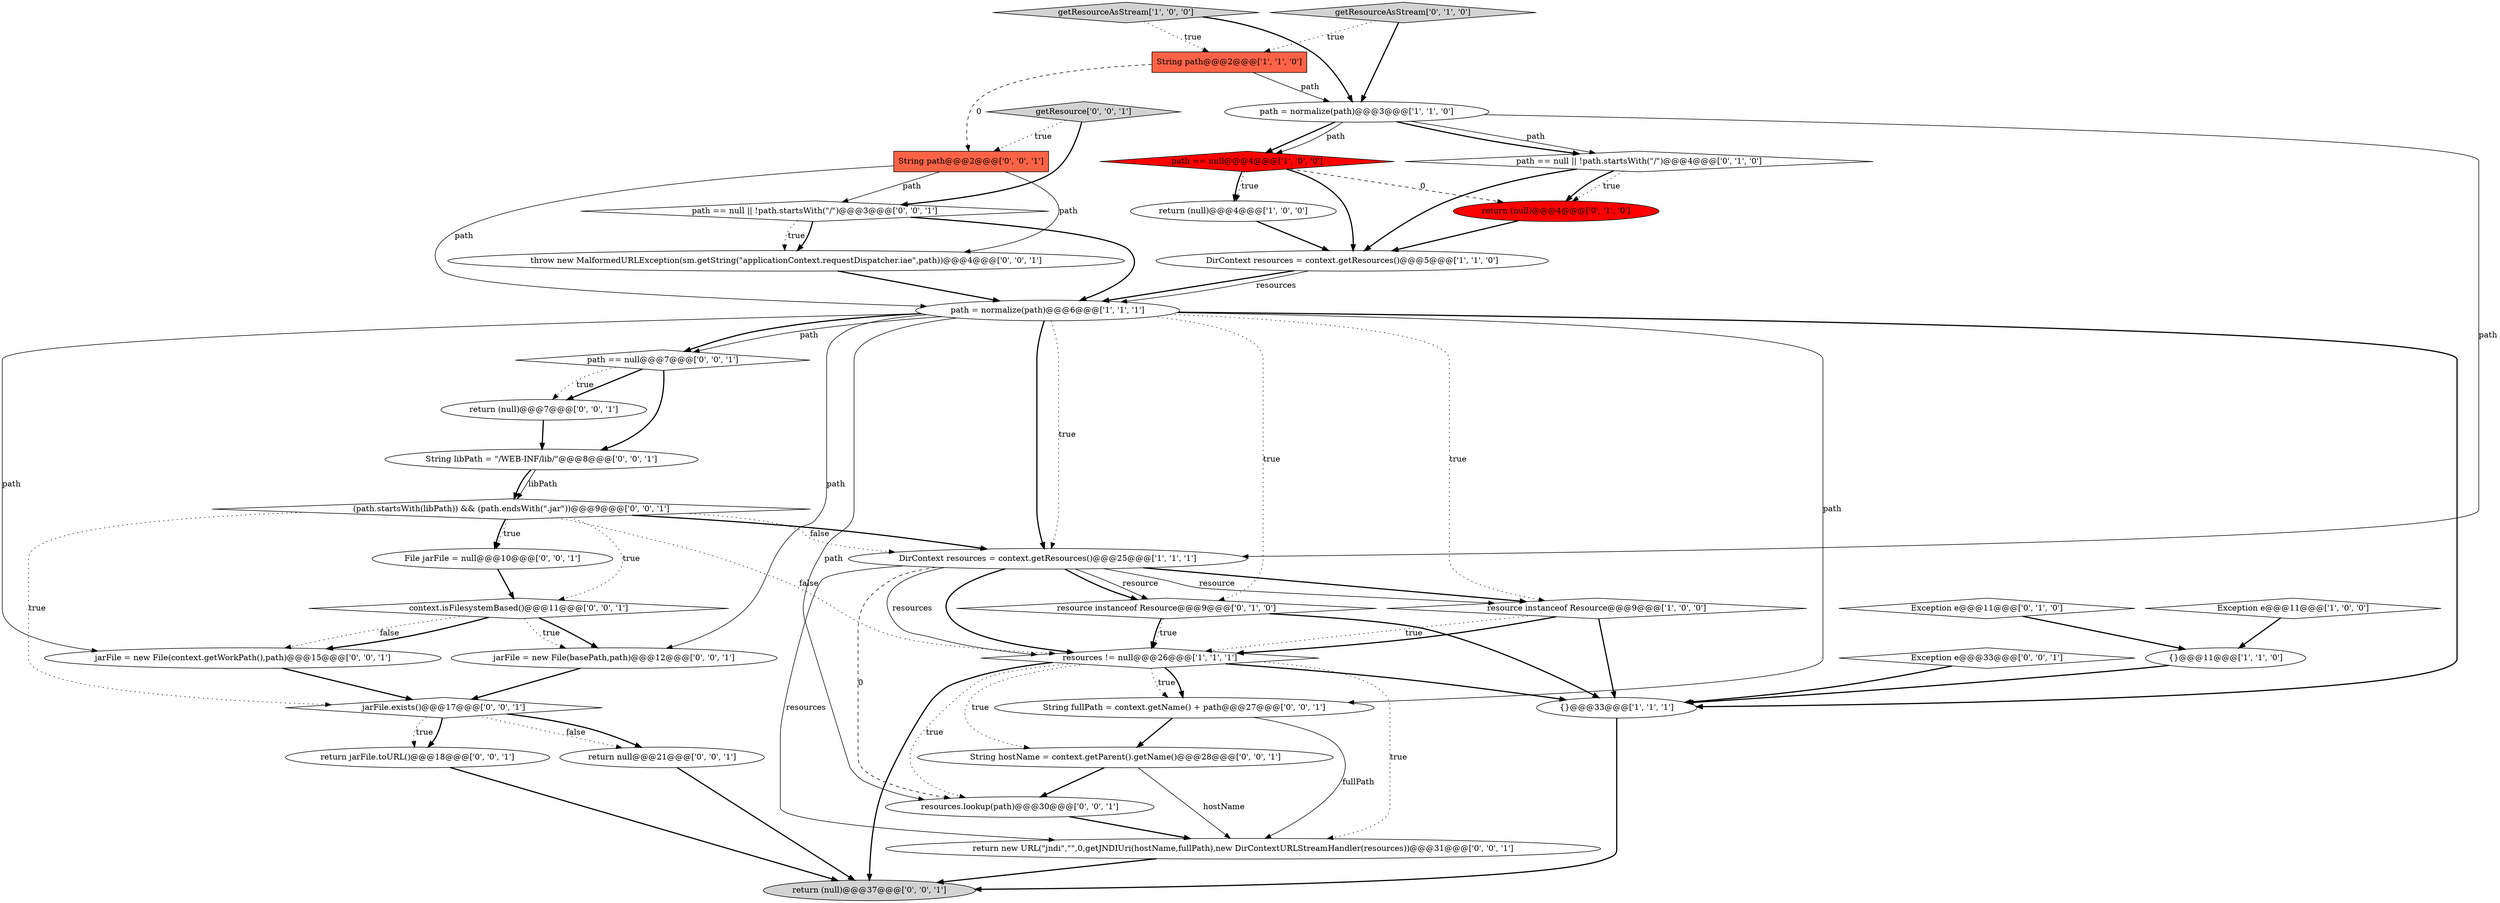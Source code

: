 digraph {
6 [style = filled, label = "resource instanceof Resource@@@9@@@['1', '0', '0']", fillcolor = white, shape = diamond image = "AAA0AAABBB1BBB"];
16 [style = filled, label = "Exception e@@@11@@@['0', '1', '0']", fillcolor = white, shape = diamond image = "AAA0AAABBB2BBB"];
24 [style = filled, label = "String path@@@2@@@['0', '0', '1']", fillcolor = tomato, shape = box image = "AAA0AAABBB3BBB"];
17 [style = filled, label = "getResourceAsStream['0', '1', '0']", fillcolor = lightgray, shape = diamond image = "AAA0AAABBB2BBB"];
38 [style = filled, label = "return (null)@@@7@@@['0', '0', '1']", fillcolor = white, shape = ellipse image = "AAA0AAABBB3BBB"];
19 [style = filled, label = "Exception e@@@33@@@['0', '0', '1']", fillcolor = white, shape = diamond image = "AAA0AAABBB3BBB"];
30 [style = filled, label = "jarFile = new File(context.getWorkPath(),path)@@@15@@@['0', '0', '1']", fillcolor = white, shape = ellipse image = "AAA0AAABBB3BBB"];
31 [style = filled, label = "String hostName = context.getParent().getName()@@@28@@@['0', '0', '1']", fillcolor = white, shape = ellipse image = "AAA0AAABBB3BBB"];
32 [style = filled, label = "jarFile.exists()@@@17@@@['0', '0', '1']", fillcolor = white, shape = diamond image = "AAA0AAABBB3BBB"];
11 [style = filled, label = "{}@@@33@@@['1', '1', '1']", fillcolor = white, shape = ellipse image = "AAA0AAABBB1BBB"];
3 [style = filled, label = "return (null)@@@4@@@['1', '0', '0']", fillcolor = white, shape = ellipse image = "AAA0AAABBB1BBB"];
27 [style = filled, label = "return new URL(\"jndi\",\"\",0,getJNDIUri(hostName,fullPath),new DirContextURLStreamHandler(resources))@@@31@@@['0', '0', '1']", fillcolor = white, shape = ellipse image = "AAA0AAABBB3BBB"];
9 [style = filled, label = "{}@@@11@@@['1', '1', '0']", fillcolor = white, shape = ellipse image = "AAA0AAABBB1BBB"];
7 [style = filled, label = "path == null@@@4@@@['1', '0', '0']", fillcolor = red, shape = diamond image = "AAA1AAABBB1BBB"];
15 [style = filled, label = "return (null)@@@4@@@['0', '1', '0']", fillcolor = red, shape = ellipse image = "AAA1AAABBB2BBB"];
8 [style = filled, label = "path = normalize(path)@@@6@@@['1', '1', '1']", fillcolor = white, shape = ellipse image = "AAA0AAABBB1BBB"];
12 [style = filled, label = "String path@@@2@@@['1', '1', '0']", fillcolor = tomato, shape = box image = "AAA0AAABBB1BBB"];
20 [style = filled, label = "String fullPath = context.getName() + path@@@27@@@['0', '0', '1']", fillcolor = white, shape = ellipse image = "AAA0AAABBB3BBB"];
28 [style = filled, label = "path == null@@@7@@@['0', '0', '1']", fillcolor = white, shape = diamond image = "AAA0AAABBB3BBB"];
0 [style = filled, label = "DirContext resources = context.getResources()@@@25@@@['1', '1', '1']", fillcolor = white, shape = ellipse image = "AAA0AAABBB1BBB"];
22 [style = filled, label = "(path.startsWith(libPath)) && (path.endsWith(\".jar\"))@@@9@@@['0', '0', '1']", fillcolor = white, shape = diamond image = "AAA0AAABBB3BBB"];
36 [style = filled, label = "jarFile = new File(basePath,path)@@@12@@@['0', '0', '1']", fillcolor = white, shape = ellipse image = "AAA0AAABBB3BBB"];
2 [style = filled, label = "getResourceAsStream['1', '0', '0']", fillcolor = lightgray, shape = diamond image = "AAA0AAABBB1BBB"];
34 [style = filled, label = "String libPath = \"/WEB-INF/lib/\"@@@8@@@['0', '0', '1']", fillcolor = white, shape = ellipse image = "AAA0AAABBB3BBB"];
29 [style = filled, label = "File jarFile = null@@@10@@@['0', '0', '1']", fillcolor = white, shape = ellipse image = "AAA0AAABBB3BBB"];
10 [style = filled, label = "resources != null@@@26@@@['1', '1', '1']", fillcolor = white, shape = diamond image = "AAA0AAABBB1BBB"];
26 [style = filled, label = "return null@@@21@@@['0', '0', '1']", fillcolor = white, shape = ellipse image = "AAA0AAABBB3BBB"];
5 [style = filled, label = "path = normalize(path)@@@3@@@['1', '1', '0']", fillcolor = white, shape = ellipse image = "AAA0AAABBB1BBB"];
33 [style = filled, label = "return (null)@@@37@@@['0', '0', '1']", fillcolor = lightgray, shape = ellipse image = "AAA0AAABBB3BBB"];
21 [style = filled, label = "return jarFile.toURL()@@@18@@@['0', '0', '1']", fillcolor = white, shape = ellipse image = "AAA0AAABBB3BBB"];
23 [style = filled, label = "context.isFilesystemBased()@@@11@@@['0', '0', '1']", fillcolor = white, shape = diamond image = "AAA0AAABBB3BBB"];
4 [style = filled, label = "DirContext resources = context.getResources()@@@5@@@['1', '1', '0']", fillcolor = white, shape = ellipse image = "AAA0AAABBB1BBB"];
14 [style = filled, label = "resource instanceof Resource@@@9@@@['0', '1', '0']", fillcolor = white, shape = diamond image = "AAA0AAABBB2BBB"];
37 [style = filled, label = "getResource['0', '0', '1']", fillcolor = lightgray, shape = diamond image = "AAA0AAABBB3BBB"];
18 [style = filled, label = "path == null || !path.startsWith(\"/\")@@@3@@@['0', '0', '1']", fillcolor = white, shape = diamond image = "AAA0AAABBB3BBB"];
35 [style = filled, label = "throw new MalformedURLException(sm.getString(\"applicationContext.requestDispatcher.iae\",path))@@@4@@@['0', '0', '1']", fillcolor = white, shape = ellipse image = "AAA0AAABBB3BBB"];
25 [style = filled, label = "resources.lookup(path)@@@30@@@['0', '0', '1']", fillcolor = white, shape = ellipse image = "AAA0AAABBB3BBB"];
13 [style = filled, label = "path == null || !path.startsWith(\"/\")@@@4@@@['0', '1', '0']", fillcolor = white, shape = diamond image = "AAA0AAABBB2BBB"];
1 [style = filled, label = "Exception e@@@11@@@['1', '0', '0']", fillcolor = white, shape = diamond image = "AAA0AAABBB1BBB"];
18->35 [style = dotted, label="true"];
9->11 [style = bold, label=""];
28->38 [style = bold, label=""];
10->31 [style = dotted, label="true"];
19->11 [style = bold, label=""];
3->4 [style = bold, label=""];
8->0 [style = bold, label=""];
0->14 [style = bold, label=""];
22->0 [style = bold, label=""];
0->25 [style = dashed, label="0"];
10->20 [style = dotted, label="true"];
6->11 [style = bold, label=""];
12->24 [style = dashed, label="0"];
0->14 [style = solid, label="resource"];
0->6 [style = solid, label="resource"];
35->8 [style = bold, label=""];
11->33 [style = bold, label=""];
18->35 [style = bold, label=""];
7->15 [style = dashed, label="0"];
4->8 [style = bold, label=""];
23->36 [style = bold, label=""];
8->0 [style = dotted, label="true"];
13->15 [style = dotted, label="true"];
27->33 [style = bold, label=""];
5->0 [style = solid, label="path"];
32->26 [style = dotted, label="false"];
8->11 [style = bold, label=""];
14->11 [style = bold, label=""];
24->8 [style = solid, label="path"];
16->9 [style = bold, label=""];
10->11 [style = bold, label=""];
8->28 [style = bold, label=""];
17->5 [style = bold, label=""];
22->29 [style = dotted, label="true"];
23->30 [style = bold, label=""];
22->23 [style = dotted, label="true"];
20->27 [style = solid, label="fullPath"];
4->8 [style = solid, label="resources"];
22->0 [style = dotted, label="false"];
0->27 [style = solid, label="resources"];
14->10 [style = bold, label=""];
20->31 [style = bold, label=""];
29->23 [style = bold, label=""];
32->26 [style = bold, label=""];
25->27 [style = bold, label=""];
10->25 [style = dotted, label="true"];
8->14 [style = dotted, label="true"];
2->12 [style = dotted, label="true"];
5->7 [style = bold, label=""];
28->38 [style = dotted, label="true"];
13->15 [style = bold, label=""];
22->32 [style = dotted, label="true"];
31->25 [style = bold, label=""];
34->22 [style = solid, label="libPath"];
22->29 [style = bold, label=""];
30->32 [style = bold, label=""];
7->4 [style = bold, label=""];
1->9 [style = bold, label=""];
6->10 [style = dotted, label="true"];
8->28 [style = solid, label="path"];
24->18 [style = solid, label="path"];
8->6 [style = dotted, label="true"];
17->12 [style = dotted, label="true"];
0->10 [style = solid, label="resources"];
6->10 [style = bold, label=""];
8->36 [style = solid, label="path"];
5->13 [style = bold, label=""];
38->34 [style = bold, label=""];
8->25 [style = solid, label="path"];
23->36 [style = dotted, label="true"];
10->33 [style = bold, label=""];
18->8 [style = bold, label=""];
2->5 [style = bold, label=""];
10->20 [style = bold, label=""];
32->21 [style = bold, label=""];
32->21 [style = dotted, label="true"];
28->34 [style = bold, label=""];
5->13 [style = solid, label="path"];
0->6 [style = bold, label=""];
37->24 [style = dotted, label="true"];
21->33 [style = bold, label=""];
5->7 [style = solid, label="path"];
36->32 [style = bold, label=""];
12->5 [style = solid, label="path"];
8->30 [style = solid, label="path"];
31->27 [style = solid, label="hostName"];
14->10 [style = dotted, label="true"];
7->3 [style = bold, label=""];
23->30 [style = dotted, label="false"];
34->22 [style = bold, label=""];
0->10 [style = bold, label=""];
7->3 [style = dotted, label="true"];
15->4 [style = bold, label=""];
37->18 [style = bold, label=""];
22->10 [style = dotted, label="false"];
10->27 [style = dotted, label="true"];
24->35 [style = solid, label="path"];
8->20 [style = solid, label="path"];
26->33 [style = bold, label=""];
13->4 [style = bold, label=""];
}
